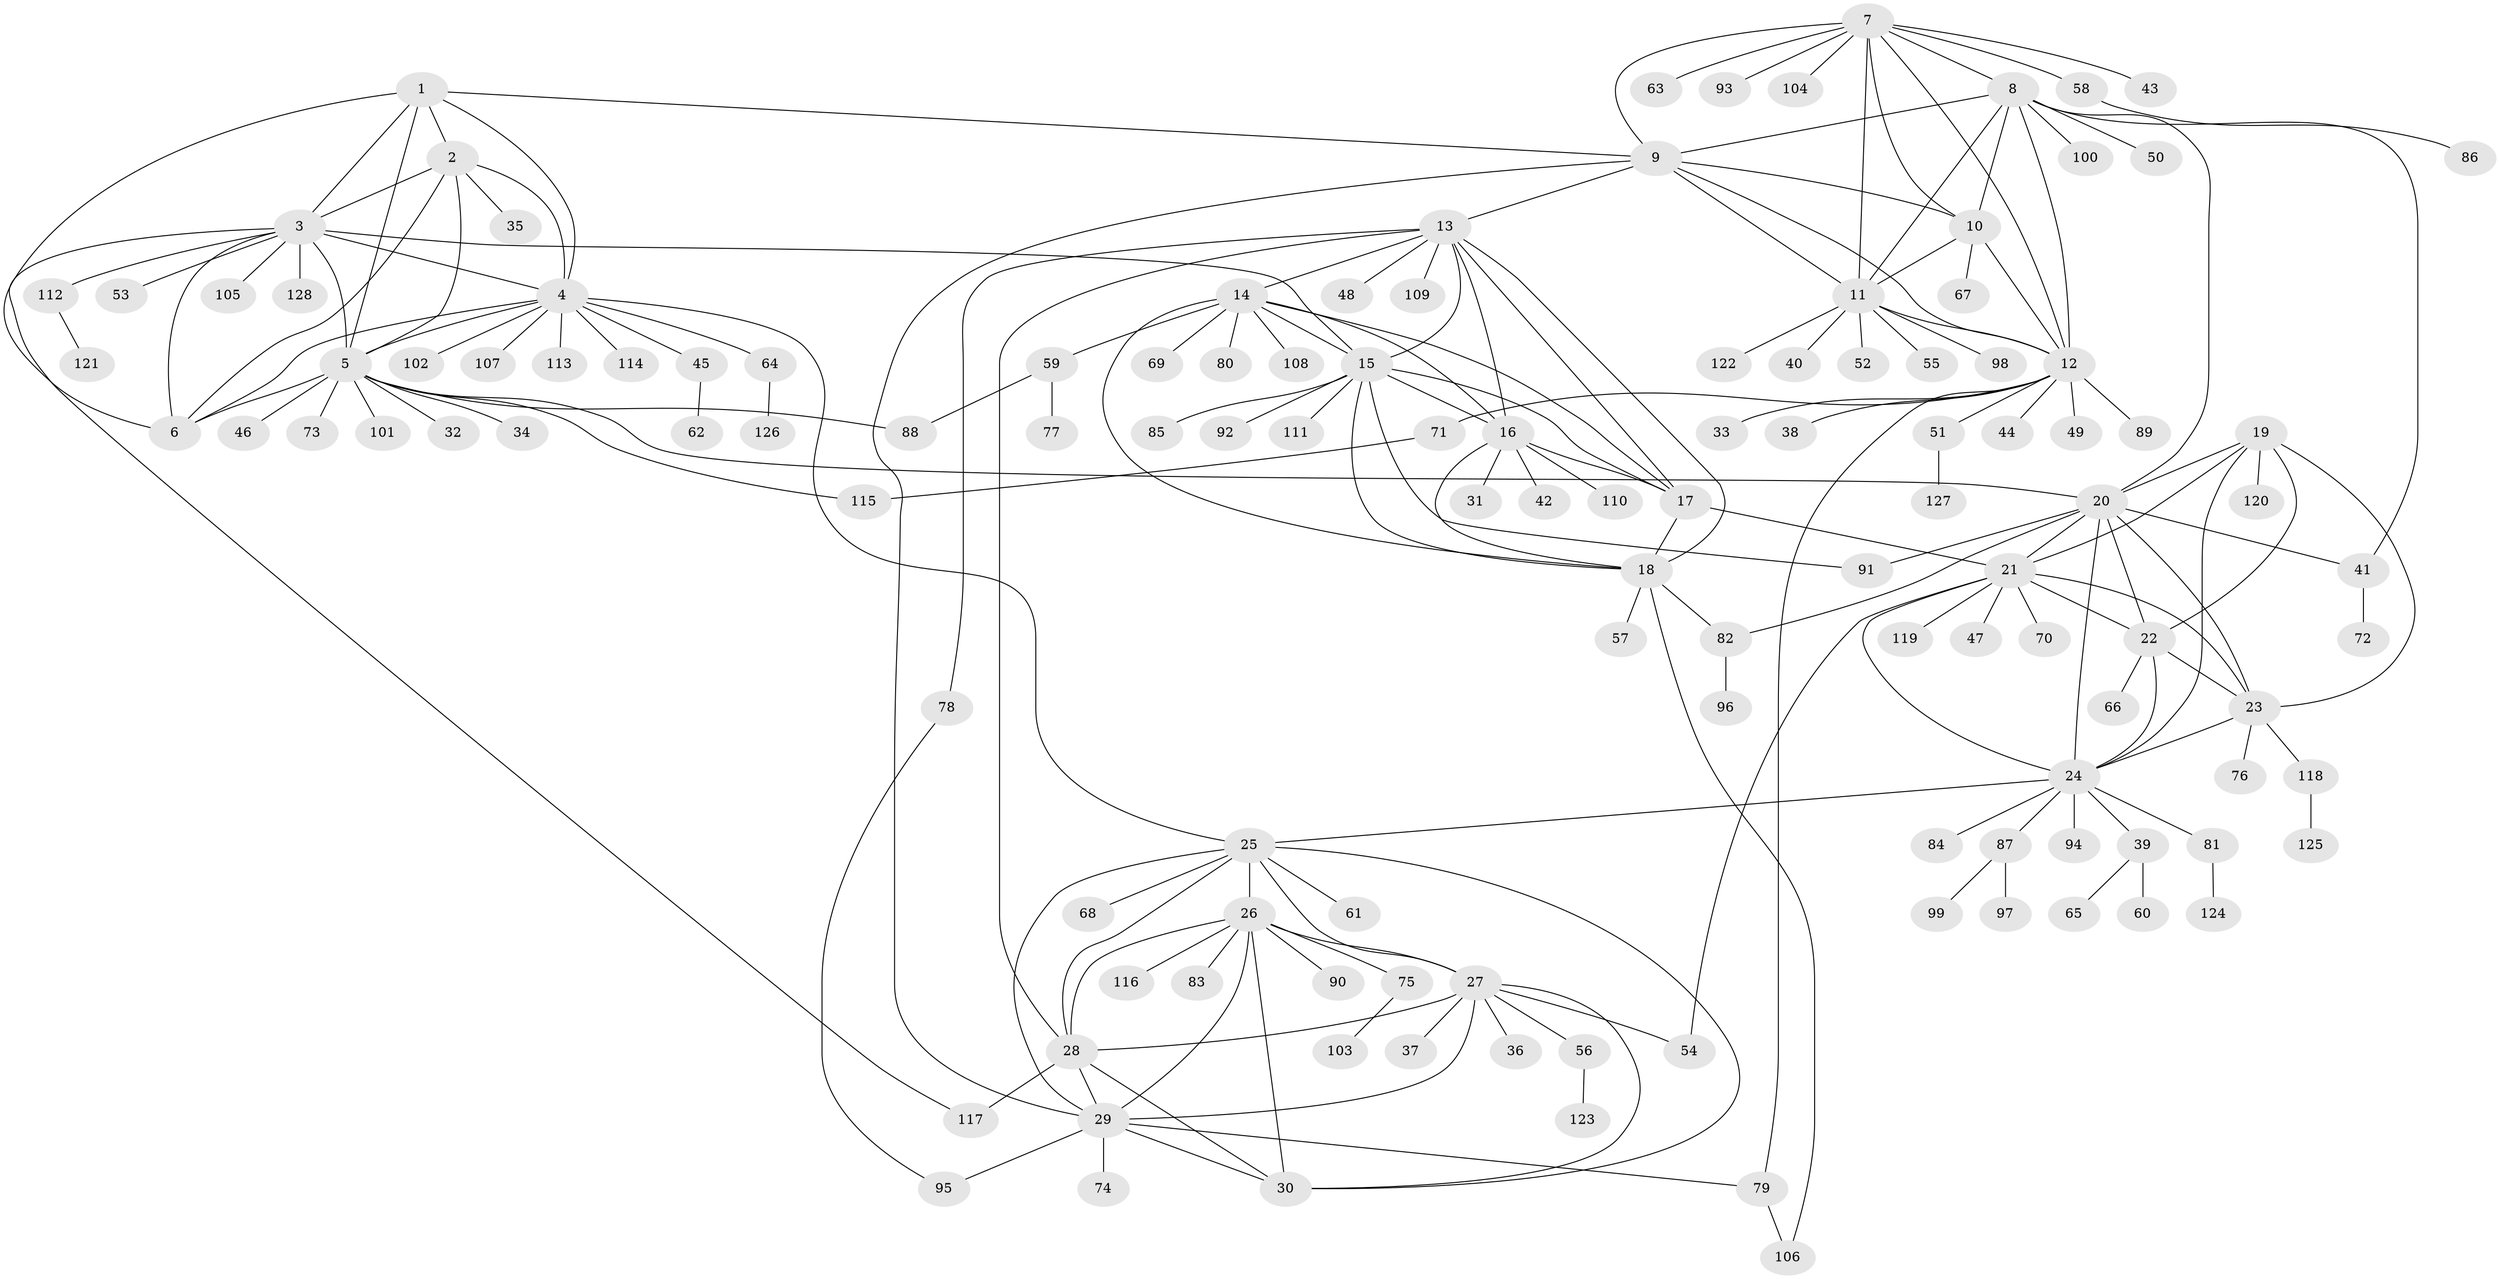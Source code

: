 // coarse degree distribution, {3: 0.07894736842105263, 2: 0.02631578947368421, 1: 0.8157894736842105, 10: 0.02631578947368421, 21: 0.02631578947368421, 7: 0.02631578947368421}
// Generated by graph-tools (version 1.1) at 2025/58/03/04/25 21:58:02]
// undirected, 128 vertices, 193 edges
graph export_dot {
graph [start="1"]
  node [color=gray90,style=filled];
  1;
  2;
  3;
  4;
  5;
  6;
  7;
  8;
  9;
  10;
  11;
  12;
  13;
  14;
  15;
  16;
  17;
  18;
  19;
  20;
  21;
  22;
  23;
  24;
  25;
  26;
  27;
  28;
  29;
  30;
  31;
  32;
  33;
  34;
  35;
  36;
  37;
  38;
  39;
  40;
  41;
  42;
  43;
  44;
  45;
  46;
  47;
  48;
  49;
  50;
  51;
  52;
  53;
  54;
  55;
  56;
  57;
  58;
  59;
  60;
  61;
  62;
  63;
  64;
  65;
  66;
  67;
  68;
  69;
  70;
  71;
  72;
  73;
  74;
  75;
  76;
  77;
  78;
  79;
  80;
  81;
  82;
  83;
  84;
  85;
  86;
  87;
  88;
  89;
  90;
  91;
  92;
  93;
  94;
  95;
  96;
  97;
  98;
  99;
  100;
  101;
  102;
  103;
  104;
  105;
  106;
  107;
  108;
  109;
  110;
  111;
  112;
  113;
  114;
  115;
  116;
  117;
  118;
  119;
  120;
  121;
  122;
  123;
  124;
  125;
  126;
  127;
  128;
  1 -- 2;
  1 -- 3;
  1 -- 4;
  1 -- 5;
  1 -- 6;
  1 -- 9;
  2 -- 3;
  2 -- 4;
  2 -- 5;
  2 -- 6;
  2 -- 35;
  3 -- 4;
  3 -- 5;
  3 -- 6;
  3 -- 15;
  3 -- 53;
  3 -- 105;
  3 -- 112;
  3 -- 117;
  3 -- 128;
  4 -- 5;
  4 -- 6;
  4 -- 25;
  4 -- 45;
  4 -- 64;
  4 -- 102;
  4 -- 107;
  4 -- 113;
  4 -- 114;
  5 -- 6;
  5 -- 20;
  5 -- 32;
  5 -- 34;
  5 -- 46;
  5 -- 73;
  5 -- 88;
  5 -- 101;
  5 -- 115;
  7 -- 8;
  7 -- 9;
  7 -- 10;
  7 -- 11;
  7 -- 12;
  7 -- 43;
  7 -- 58;
  7 -- 63;
  7 -- 93;
  7 -- 104;
  8 -- 9;
  8 -- 10;
  8 -- 11;
  8 -- 12;
  8 -- 20;
  8 -- 41;
  8 -- 50;
  8 -- 100;
  9 -- 10;
  9 -- 11;
  9 -- 12;
  9 -- 13;
  9 -- 29;
  10 -- 11;
  10 -- 12;
  10 -- 67;
  11 -- 12;
  11 -- 40;
  11 -- 52;
  11 -- 55;
  11 -- 98;
  11 -- 122;
  12 -- 33;
  12 -- 38;
  12 -- 44;
  12 -- 49;
  12 -- 51;
  12 -- 71;
  12 -- 79;
  12 -- 89;
  13 -- 14;
  13 -- 15;
  13 -- 16;
  13 -- 17;
  13 -- 18;
  13 -- 28;
  13 -- 48;
  13 -- 78;
  13 -- 109;
  14 -- 15;
  14 -- 16;
  14 -- 17;
  14 -- 18;
  14 -- 59;
  14 -- 69;
  14 -- 80;
  14 -- 108;
  15 -- 16;
  15 -- 17;
  15 -- 18;
  15 -- 85;
  15 -- 91;
  15 -- 92;
  15 -- 111;
  16 -- 17;
  16 -- 18;
  16 -- 31;
  16 -- 42;
  16 -- 110;
  17 -- 18;
  17 -- 21;
  18 -- 57;
  18 -- 82;
  18 -- 106;
  19 -- 20;
  19 -- 21;
  19 -- 22;
  19 -- 23;
  19 -- 24;
  19 -- 120;
  20 -- 21;
  20 -- 22;
  20 -- 23;
  20 -- 24;
  20 -- 41;
  20 -- 82;
  20 -- 91;
  21 -- 22;
  21 -- 23;
  21 -- 24;
  21 -- 47;
  21 -- 54;
  21 -- 70;
  21 -- 119;
  22 -- 23;
  22 -- 24;
  22 -- 66;
  23 -- 24;
  23 -- 76;
  23 -- 118;
  24 -- 25;
  24 -- 39;
  24 -- 81;
  24 -- 84;
  24 -- 87;
  24 -- 94;
  25 -- 26;
  25 -- 27;
  25 -- 28;
  25 -- 29;
  25 -- 30;
  25 -- 61;
  25 -- 68;
  26 -- 27;
  26 -- 28;
  26 -- 29;
  26 -- 30;
  26 -- 75;
  26 -- 83;
  26 -- 90;
  26 -- 116;
  27 -- 28;
  27 -- 29;
  27 -- 30;
  27 -- 36;
  27 -- 37;
  27 -- 54;
  27 -- 56;
  28 -- 29;
  28 -- 30;
  28 -- 117;
  29 -- 30;
  29 -- 74;
  29 -- 79;
  29 -- 95;
  39 -- 60;
  39 -- 65;
  41 -- 72;
  45 -- 62;
  51 -- 127;
  56 -- 123;
  58 -- 86;
  59 -- 77;
  59 -- 88;
  64 -- 126;
  71 -- 115;
  75 -- 103;
  78 -- 95;
  79 -- 106;
  81 -- 124;
  82 -- 96;
  87 -- 97;
  87 -- 99;
  112 -- 121;
  118 -- 125;
}
